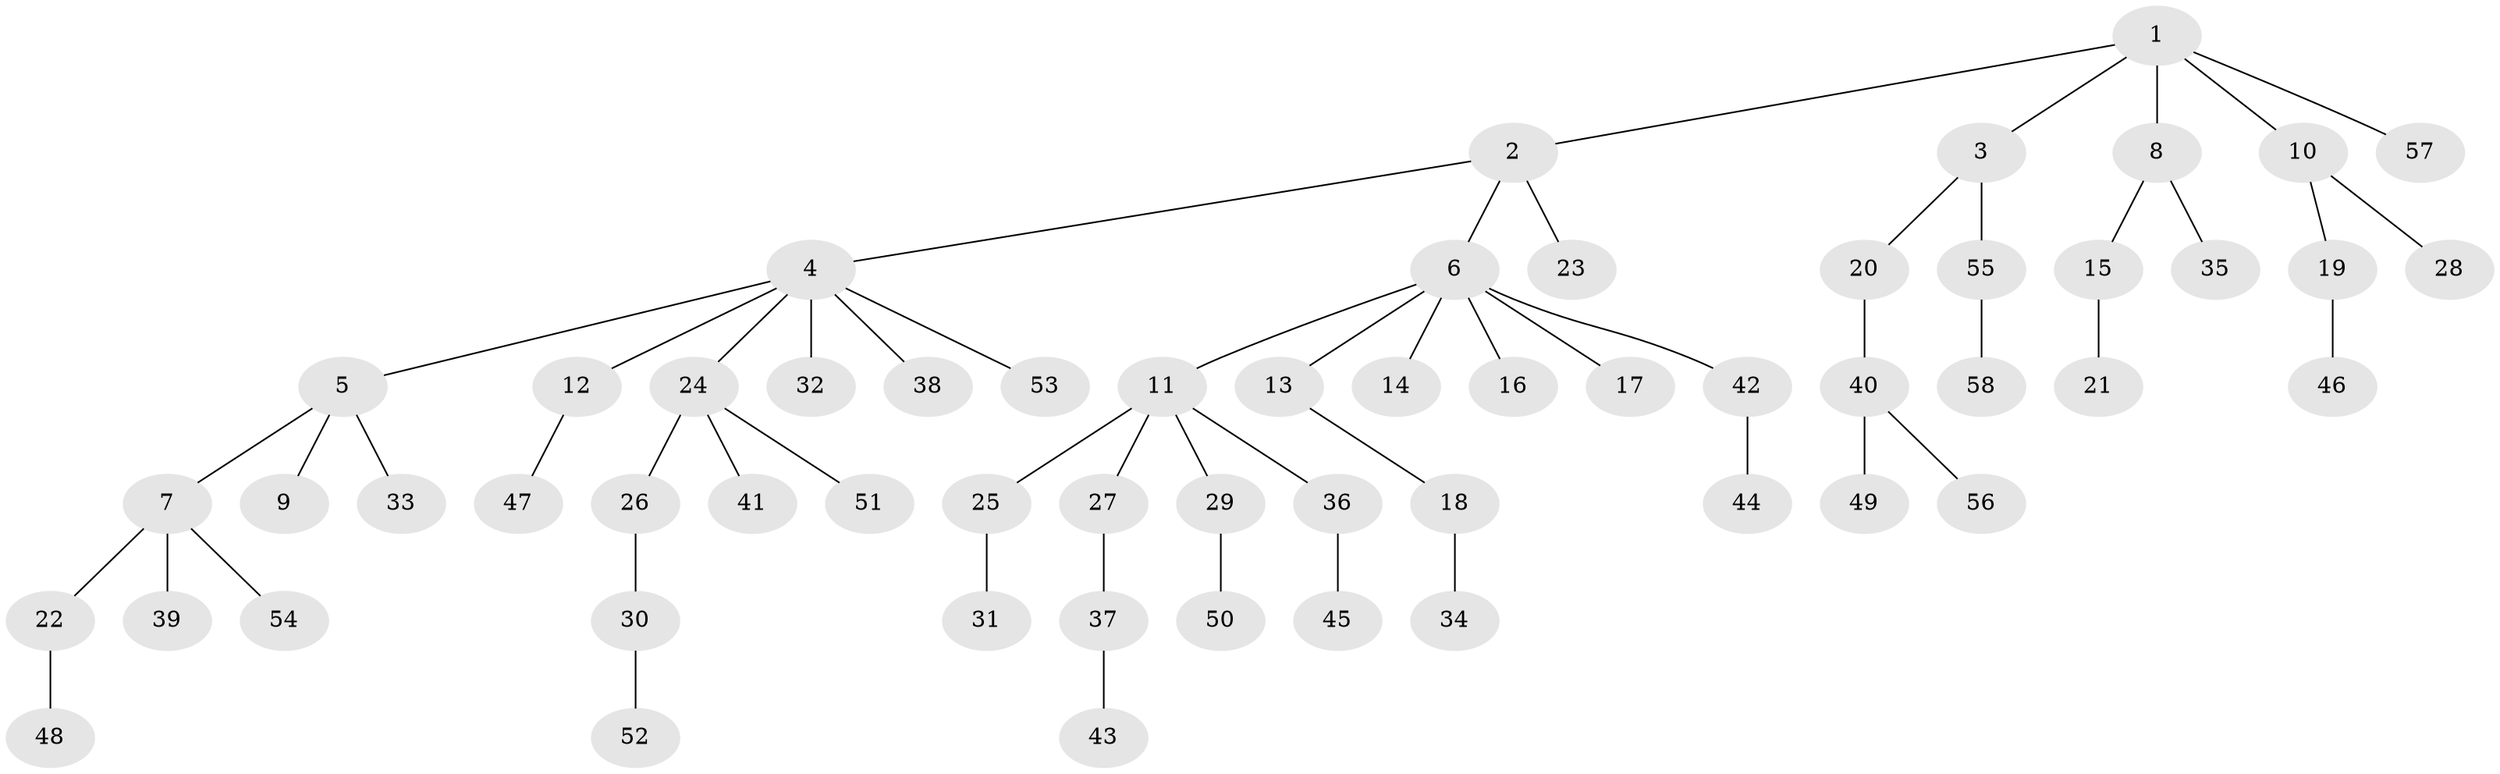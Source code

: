 // Generated by graph-tools (version 1.1) at 2025/02/03/09/25 03:02:25]
// undirected, 58 vertices, 57 edges
graph export_dot {
graph [start="1"]
  node [color=gray90,style=filled];
  1;
  2;
  3;
  4;
  5;
  6;
  7;
  8;
  9;
  10;
  11;
  12;
  13;
  14;
  15;
  16;
  17;
  18;
  19;
  20;
  21;
  22;
  23;
  24;
  25;
  26;
  27;
  28;
  29;
  30;
  31;
  32;
  33;
  34;
  35;
  36;
  37;
  38;
  39;
  40;
  41;
  42;
  43;
  44;
  45;
  46;
  47;
  48;
  49;
  50;
  51;
  52;
  53;
  54;
  55;
  56;
  57;
  58;
  1 -- 2;
  1 -- 3;
  1 -- 8;
  1 -- 10;
  1 -- 57;
  2 -- 4;
  2 -- 6;
  2 -- 23;
  3 -- 20;
  3 -- 55;
  4 -- 5;
  4 -- 12;
  4 -- 24;
  4 -- 32;
  4 -- 38;
  4 -- 53;
  5 -- 7;
  5 -- 9;
  5 -- 33;
  6 -- 11;
  6 -- 13;
  6 -- 14;
  6 -- 16;
  6 -- 17;
  6 -- 42;
  7 -- 22;
  7 -- 39;
  7 -- 54;
  8 -- 15;
  8 -- 35;
  10 -- 19;
  10 -- 28;
  11 -- 25;
  11 -- 27;
  11 -- 29;
  11 -- 36;
  12 -- 47;
  13 -- 18;
  15 -- 21;
  18 -- 34;
  19 -- 46;
  20 -- 40;
  22 -- 48;
  24 -- 26;
  24 -- 41;
  24 -- 51;
  25 -- 31;
  26 -- 30;
  27 -- 37;
  29 -- 50;
  30 -- 52;
  36 -- 45;
  37 -- 43;
  40 -- 49;
  40 -- 56;
  42 -- 44;
  55 -- 58;
}
